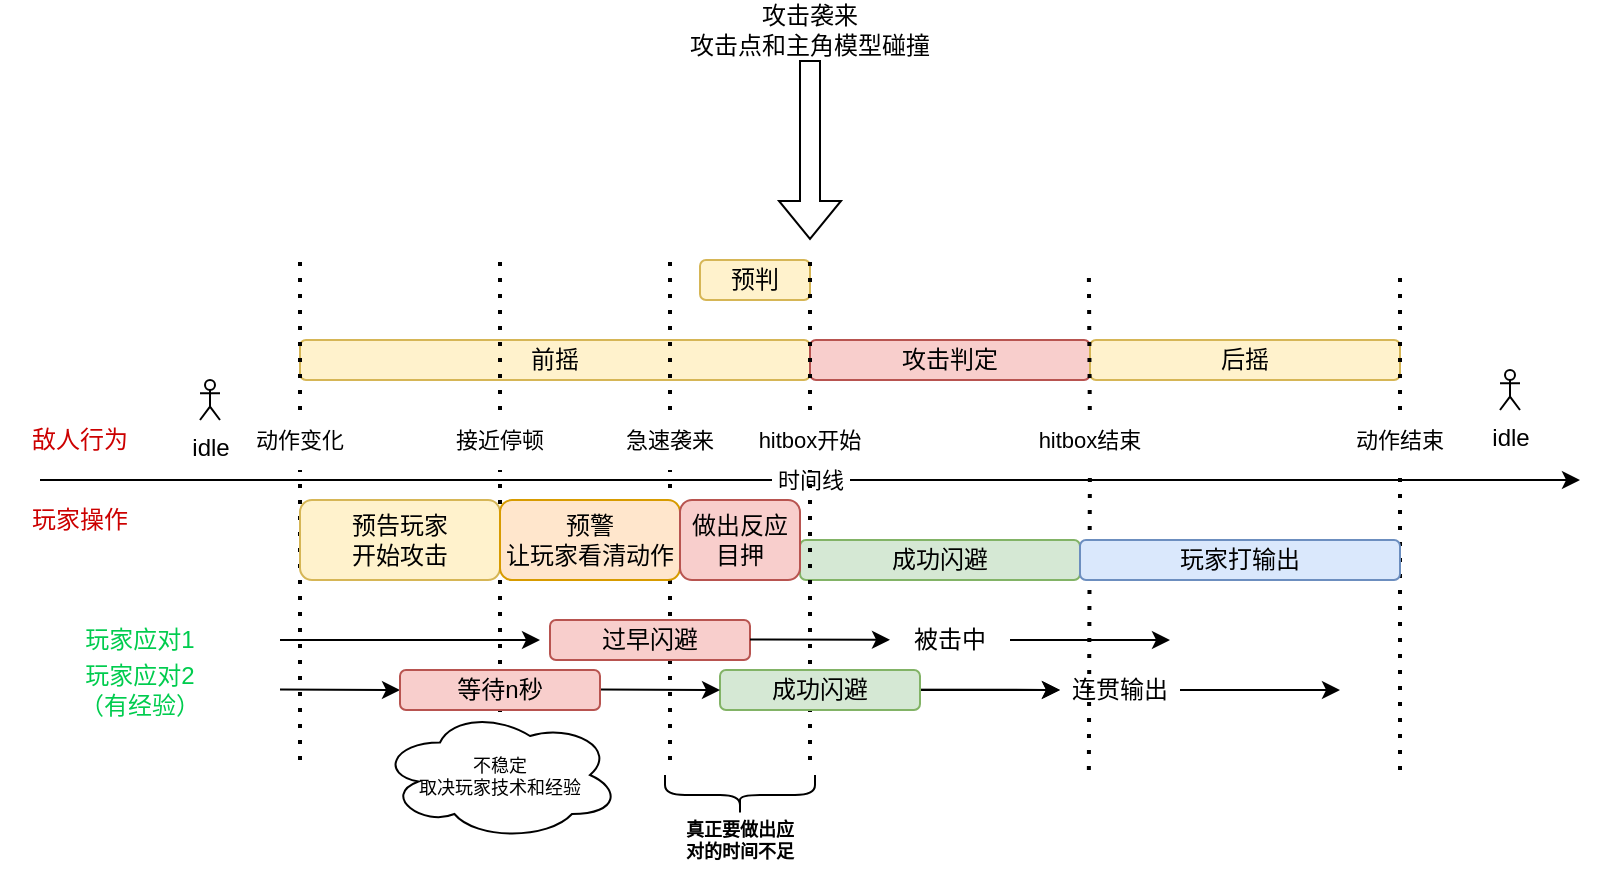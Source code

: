 <mxfile version="24.7.10">
  <diagram name="第 1 页" id="k0gPwOLRw9djnGXqXjzd">
    <mxGraphModel dx="819" dy="446" grid="1" gridSize="10" guides="1" tooltips="1" connect="1" arrows="1" fold="1" page="1" pageScale="1" pageWidth="1169" pageHeight="827" math="0" shadow="0">
      <root>
        <mxCell id="0" />
        <mxCell id="1" parent="0" />
        <mxCell id="se1ykyosgGhUhjlpKKX1-3" value="" style="endArrow=classic;html=1;rounded=0;" parent="1" edge="1">
          <mxGeometry relative="1" as="geometry">
            <mxPoint x="200" y="360" as="sourcePoint" />
            <mxPoint x="970" y="360" as="targetPoint" />
          </mxGeometry>
        </mxCell>
        <mxCell id="se1ykyosgGhUhjlpKKX1-4" value="&amp;nbsp;时间线&amp;nbsp;" style="edgeLabel;resizable=0;html=1;align=center;verticalAlign=middle;" parent="se1ykyosgGhUhjlpKKX1-3" connectable="0" vertex="1">
          <mxGeometry relative="1" as="geometry" />
        </mxCell>
        <mxCell id="se1ykyosgGhUhjlpKKX1-5" value="成功闪避" style="rounded=1;whiteSpace=wrap;html=1;fillColor=#d5e8d4;strokeColor=#82b366;" parent="1" vertex="1">
          <mxGeometry x="580" y="390" width="140" height="20" as="geometry" />
        </mxCell>
        <mxCell id="se1ykyosgGhUhjlpKKX1-6" value="预判" style="rounded=1;whiteSpace=wrap;html=1;fillColor=#fff2cc;strokeColor=#d6b656;" parent="1" vertex="1">
          <mxGeometry x="530" y="250" width="55" height="20" as="geometry" />
        </mxCell>
        <mxCell id="se1ykyosgGhUhjlpKKX1-7" value="" style="shape=flexArrow;endArrow=classic;html=1;rounded=0;" parent="1" edge="1">
          <mxGeometry width="50" height="50" relative="1" as="geometry">
            <mxPoint x="585" y="150" as="sourcePoint" />
            <mxPoint x="585" y="240" as="targetPoint" />
          </mxGeometry>
        </mxCell>
        <mxCell id="se1ykyosgGhUhjlpKKX1-8" value="攻击袭来&lt;br&gt;攻击点和主角模型碰撞" style="text;html=1;strokeColor=none;fillColor=none;align=center;verticalAlign=middle;whiteSpace=wrap;rounded=0;" parent="1" vertex="1">
          <mxGeometry x="515" y="120" width="140" height="30" as="geometry" />
        </mxCell>
        <mxCell id="pKrB59_SLdrYQbI73VTp-1" value="敌人行为" style="text;html=1;strokeColor=none;fillColor=none;align=center;verticalAlign=middle;whiteSpace=wrap;rounded=0;fontColor=#CC0000;" parent="1" vertex="1">
          <mxGeometry x="180" y="330" width="80" height="20" as="geometry" />
        </mxCell>
        <mxCell id="pKrB59_SLdrYQbI73VTp-2" value="玩家操作" style="text;html=1;strokeColor=none;fillColor=none;align=center;verticalAlign=middle;whiteSpace=wrap;rounded=0;fontColor=#CC0000;" parent="1" vertex="1">
          <mxGeometry x="180" y="370" width="80" height="20" as="geometry" />
        </mxCell>
        <mxCell id="P1U4juNz2zVnz6R66b3a-1" value="前摇" style="rounded=1;whiteSpace=wrap;html=1;fillColor=#fff2cc;strokeColor=#d6b656;" parent="1" vertex="1">
          <mxGeometry x="330" y="290" width="255" height="20" as="geometry" />
        </mxCell>
        <mxCell id="P1U4juNz2zVnz6R66b3a-2" value="攻击判定" style="rounded=1;whiteSpace=wrap;html=1;fillColor=#f8cecc;strokeColor=#b85450;" parent="1" vertex="1">
          <mxGeometry x="585" y="290" width="140" height="20" as="geometry" />
        </mxCell>
        <mxCell id="P1U4juNz2zVnz6R66b3a-3" value="后摇" style="rounded=1;whiteSpace=wrap;html=1;fillColor=#fff2cc;strokeColor=#d6b656;" parent="1" vertex="1">
          <mxGeometry x="725" y="290" width="155" height="20" as="geometry" />
        </mxCell>
        <mxCell id="P1U4juNz2zVnz6R66b3a-4" value="" style="endArrow=none;dashed=1;html=1;dashPattern=1 3;strokeWidth=2;rounded=0;" parent="1" source="P1U4juNz2zVnz6R66b3a-15" edge="1">
          <mxGeometry width="50" height="50" relative="1" as="geometry">
            <mxPoint x="330" y="500" as="sourcePoint" />
            <mxPoint x="330" y="250" as="targetPoint" />
          </mxGeometry>
        </mxCell>
        <mxCell id="P1U4juNz2zVnz6R66b3a-5" value="" style="endArrow=none;dashed=1;html=1;dashPattern=1 3;strokeWidth=2;rounded=0;" parent="1" source="P1U4juNz2zVnz6R66b3a-17" edge="1">
          <mxGeometry width="50" height="50" relative="1" as="geometry">
            <mxPoint x="430" y="500" as="sourcePoint" />
            <mxPoint x="430" y="250" as="targetPoint" />
          </mxGeometry>
        </mxCell>
        <mxCell id="P1U4juNz2zVnz6R66b3a-6" value="" style="endArrow=none;dashed=1;html=1;dashPattern=1 3;strokeWidth=2;rounded=0;" parent="1" source="P1U4juNz2zVnz6R66b3a-20" edge="1">
          <mxGeometry width="50" height="50" relative="1" as="geometry">
            <mxPoint x="515" y="500" as="sourcePoint" />
            <mxPoint x="515" y="250" as="targetPoint" />
          </mxGeometry>
        </mxCell>
        <mxCell id="P1U4juNz2zVnz6R66b3a-8" value="" style="endArrow=none;dashed=1;html=1;dashPattern=1 3;strokeWidth=2;rounded=0;" parent="1" source="P1U4juNz2zVnz6R66b3a-22" edge="1">
          <mxGeometry width="50" height="50" relative="1" as="geometry">
            <mxPoint x="585" y="500" as="sourcePoint" />
            <mxPoint x="585" y="250" as="targetPoint" />
          </mxGeometry>
        </mxCell>
        <mxCell id="P1U4juNz2zVnz6R66b3a-9" value="" style="endArrow=none;dashed=1;html=1;dashPattern=1 3;strokeWidth=2;rounded=0;" parent="1" source="P1U4juNz2zVnz6R66b3a-24" edge="1">
          <mxGeometry width="50" height="50" relative="1" as="geometry">
            <mxPoint x="724.43" y="505" as="sourcePoint" />
            <mxPoint x="724.43" y="255" as="targetPoint" />
          </mxGeometry>
        </mxCell>
        <mxCell id="P1U4juNz2zVnz6R66b3a-10" value="" style="endArrow=none;dashed=1;html=1;dashPattern=1 3;strokeWidth=2;rounded=0;" parent="1" source="P1U4juNz2zVnz6R66b3a-28" edge="1">
          <mxGeometry width="50" height="50" relative="1" as="geometry">
            <mxPoint x="880" y="505" as="sourcePoint" />
            <mxPoint x="880" y="255" as="targetPoint" />
          </mxGeometry>
        </mxCell>
        <mxCell id="P1U4juNz2zVnz6R66b3a-11" value="idle" style="shape=umlActor;verticalLabelPosition=bottom;verticalAlign=top;html=1;outlineConnect=0;" parent="1" vertex="1">
          <mxGeometry x="280" y="310" width="10" height="20" as="geometry" />
        </mxCell>
        <mxCell id="P1U4juNz2zVnz6R66b3a-13" value="idle" style="shape=umlActor;verticalLabelPosition=bottom;verticalAlign=top;html=1;outlineConnect=0;" parent="1" vertex="1">
          <mxGeometry x="930" y="305" width="10" height="20" as="geometry" />
        </mxCell>
        <mxCell id="P1U4juNz2zVnz6R66b3a-14" value="" style="endArrow=none;dashed=1;html=1;dashPattern=1 3;strokeWidth=2;rounded=0;" parent="1" target="P1U4juNz2zVnz6R66b3a-15" edge="1">
          <mxGeometry width="50" height="50" relative="1" as="geometry">
            <mxPoint x="330" y="500" as="sourcePoint" />
            <mxPoint x="330" y="250" as="targetPoint" />
          </mxGeometry>
        </mxCell>
        <mxCell id="P1U4juNz2zVnz6R66b3a-15" value="动作变化" style="text;html=1;align=center;verticalAlign=middle;whiteSpace=wrap;rounded=0;fontSize=11;" parent="1" vertex="1">
          <mxGeometry x="300" y="325" width="60" height="30" as="geometry" />
        </mxCell>
        <mxCell id="P1U4juNz2zVnz6R66b3a-16" value="" style="endArrow=none;dashed=1;html=1;dashPattern=1 3;strokeWidth=2;rounded=0;" parent="1" target="P1U4juNz2zVnz6R66b3a-17" edge="1">
          <mxGeometry width="50" height="50" relative="1" as="geometry">
            <mxPoint x="430" y="500" as="sourcePoint" />
            <mxPoint x="430" y="250" as="targetPoint" />
            <Array as="points">
              <mxPoint x="430" y="400" />
            </Array>
          </mxGeometry>
        </mxCell>
        <mxCell id="P1U4juNz2zVnz6R66b3a-17" value="接近停顿" style="text;html=1;align=center;verticalAlign=middle;whiteSpace=wrap;rounded=0;fontSize=11;" parent="1" vertex="1">
          <mxGeometry x="400" y="325" width="60" height="30" as="geometry" />
        </mxCell>
        <mxCell id="P1U4juNz2zVnz6R66b3a-19" value="" style="endArrow=none;dashed=1;html=1;dashPattern=1 3;strokeWidth=2;rounded=0;" parent="1" target="P1U4juNz2zVnz6R66b3a-20" edge="1">
          <mxGeometry width="50" height="50" relative="1" as="geometry">
            <mxPoint x="515" y="500" as="sourcePoint" />
            <mxPoint x="515" y="250" as="targetPoint" />
          </mxGeometry>
        </mxCell>
        <mxCell id="P1U4juNz2zVnz6R66b3a-20" value="&lt;font style=&quot;font-size: 11px;&quot;&gt;急速袭来&lt;/font&gt;" style="text;html=1;align=center;verticalAlign=middle;whiteSpace=wrap;rounded=0;" parent="1" vertex="1">
          <mxGeometry x="485" y="325" width="60" height="30" as="geometry" />
        </mxCell>
        <mxCell id="P1U4juNz2zVnz6R66b3a-21" value="" style="endArrow=none;dashed=1;html=1;dashPattern=1 3;strokeWidth=2;rounded=0;" parent="1" target="P1U4juNz2zVnz6R66b3a-22" edge="1">
          <mxGeometry width="50" height="50" relative="1" as="geometry">
            <mxPoint x="585" y="500" as="sourcePoint" />
            <mxPoint x="585" y="250" as="targetPoint" />
          </mxGeometry>
        </mxCell>
        <mxCell id="P1U4juNz2zVnz6R66b3a-22" value="hitbox开始" style="text;html=1;align=center;verticalAlign=middle;whiteSpace=wrap;rounded=0;fontSize=11;" parent="1" vertex="1">
          <mxGeometry x="555" y="325" width="60" height="30" as="geometry" />
        </mxCell>
        <mxCell id="P1U4juNz2zVnz6R66b3a-23" value="" style="endArrow=none;dashed=1;html=1;dashPattern=1 3;strokeWidth=2;rounded=0;" parent="1" target="P1U4juNz2zVnz6R66b3a-24" edge="1">
          <mxGeometry width="50" height="50" relative="1" as="geometry">
            <mxPoint x="724.43" y="505" as="sourcePoint" />
            <mxPoint x="724.43" y="255" as="targetPoint" />
          </mxGeometry>
        </mxCell>
        <mxCell id="P1U4juNz2zVnz6R66b3a-24" value="hitbox结束" style="text;html=1;align=center;verticalAlign=middle;whiteSpace=wrap;rounded=0;fontSize=11;" parent="1" vertex="1">
          <mxGeometry x="695" y="325" width="60" height="30" as="geometry" />
        </mxCell>
        <mxCell id="P1U4juNz2zVnz6R66b3a-27" value="" style="endArrow=none;dashed=1;html=1;dashPattern=1 3;strokeWidth=2;rounded=0;" parent="1" target="P1U4juNz2zVnz6R66b3a-28" edge="1">
          <mxGeometry width="50" height="50" relative="1" as="geometry">
            <mxPoint x="880" y="505" as="sourcePoint" />
            <mxPoint x="880" y="255" as="targetPoint" />
          </mxGeometry>
        </mxCell>
        <mxCell id="P1U4juNz2zVnz6R66b3a-28" value="动作结束" style="text;html=1;align=center;verticalAlign=middle;whiteSpace=wrap;rounded=0;fontSize=11;" parent="1" vertex="1">
          <mxGeometry x="850" y="325" width="60" height="30" as="geometry" />
        </mxCell>
        <mxCell id="P1U4juNz2zVnz6R66b3a-32" value="预告玩家&lt;div&gt;开始攻击&lt;/div&gt;" style="rounded=1;whiteSpace=wrap;html=1;fillColor=#fff2cc;strokeColor=#d6b656;" parent="1" vertex="1">
          <mxGeometry x="330" y="370" width="100" height="40" as="geometry" />
        </mxCell>
        <mxCell id="P1U4juNz2zVnz6R66b3a-33" value="预警&lt;div&gt;让玩家看清动作&lt;/div&gt;" style="rounded=1;whiteSpace=wrap;html=1;fillColor=#ffe6cc;strokeColor=#d79b00;" parent="1" vertex="1">
          <mxGeometry x="430" y="370" width="90" height="40" as="geometry" />
        </mxCell>
        <mxCell id="P1U4juNz2zVnz6R66b3a-34" value="做出反应&lt;div&gt;目押&lt;/div&gt;" style="rounded=1;whiteSpace=wrap;html=1;fillColor=#f8cecc;strokeColor=#b85450;" parent="1" vertex="1">
          <mxGeometry x="520" y="370" width="60" height="40" as="geometry" />
        </mxCell>
        <mxCell id="P1U4juNz2zVnz6R66b3a-40" value="玩家打输出" style="rounded=1;whiteSpace=wrap;html=1;fillColor=#dae8fc;strokeColor=#6c8ebf;" parent="1" vertex="1">
          <mxGeometry x="720" y="390" width="160" height="20" as="geometry" />
        </mxCell>
        <mxCell id="X9kv6Qr_m_qCyGXBYQWk-1" value="玩家应对1" style="text;html=1;strokeColor=none;fillColor=none;align=center;verticalAlign=middle;whiteSpace=wrap;rounded=0;fontColor=#00cc4e;" vertex="1" parent="1">
          <mxGeometry x="210" y="430" width="80" height="20" as="geometry" />
        </mxCell>
        <mxCell id="X9kv6Qr_m_qCyGXBYQWk-2" value="" style="endArrow=classic;html=1;rounded=0;" edge="1" parent="1">
          <mxGeometry width="50" height="50" relative="1" as="geometry">
            <mxPoint x="320" y="440" as="sourcePoint" />
            <mxPoint x="450" y="440" as="targetPoint" />
          </mxGeometry>
        </mxCell>
        <mxCell id="X9kv6Qr_m_qCyGXBYQWk-5" value="过早闪避" style="rounded=1;whiteSpace=wrap;html=1;fillColor=#f8cecc;strokeColor=#b85450;" vertex="1" parent="1">
          <mxGeometry x="455" y="430" width="100" height="20" as="geometry" />
        </mxCell>
        <mxCell id="X9kv6Qr_m_qCyGXBYQWk-8" value="" style="endArrow=classic;html=1;rounded=0;" edge="1" parent="1" target="X9kv6Qr_m_qCyGXBYQWk-10">
          <mxGeometry width="50" height="50" relative="1" as="geometry">
            <mxPoint x="555" y="439.71" as="sourcePoint" />
            <mxPoint x="770" y="440" as="targetPoint" />
          </mxGeometry>
        </mxCell>
        <mxCell id="X9kv6Qr_m_qCyGXBYQWk-12" value="" style="edgeStyle=orthogonalEdgeStyle;rounded=0;orthogonalLoop=1;jettySize=auto;html=1;" edge="1" parent="1" source="X9kv6Qr_m_qCyGXBYQWk-10">
          <mxGeometry relative="1" as="geometry">
            <mxPoint x="765" y="440" as="targetPoint" />
          </mxGeometry>
        </mxCell>
        <mxCell id="X9kv6Qr_m_qCyGXBYQWk-10" value="被击中" style="text;html=1;align=center;verticalAlign=middle;whiteSpace=wrap;rounded=0;" vertex="1" parent="1">
          <mxGeometry x="625" y="425" width="60" height="30" as="geometry" />
        </mxCell>
        <mxCell id="X9kv6Qr_m_qCyGXBYQWk-21" value="" style="edgeStyle=orthogonalEdgeStyle;rounded=0;orthogonalLoop=1;jettySize=auto;html=1;" edge="1" parent="1" source="X9kv6Qr_m_qCyGXBYQWk-14">
          <mxGeometry relative="1" as="geometry">
            <mxPoint x="850" y="465" as="targetPoint" />
          </mxGeometry>
        </mxCell>
        <mxCell id="X9kv6Qr_m_qCyGXBYQWk-14" value="连贯输出" style="text;html=1;align=center;verticalAlign=middle;whiteSpace=wrap;rounded=0;" vertex="1" parent="1">
          <mxGeometry x="710" y="450" width="60" height="30" as="geometry" />
        </mxCell>
        <mxCell id="X9kv6Qr_m_qCyGXBYQWk-15" value="" style="endArrow=classic;html=1;rounded=0;" edge="1" target="X9kv6Qr_m_qCyGXBYQWk-14" parent="1">
          <mxGeometry width="50" height="50" relative="1" as="geometry">
            <mxPoint x="555" y="464.71" as="sourcePoint" />
            <mxPoint x="770" y="465" as="targetPoint" />
          </mxGeometry>
        </mxCell>
        <mxCell id="X9kv6Qr_m_qCyGXBYQWk-19" value="" style="edgeStyle=orthogonalEdgeStyle;rounded=0;orthogonalLoop=1;jettySize=auto;html=1;" edge="1" parent="1" source="X9kv6Qr_m_qCyGXBYQWk-16" target="X9kv6Qr_m_qCyGXBYQWk-14">
          <mxGeometry relative="1" as="geometry" />
        </mxCell>
        <mxCell id="X9kv6Qr_m_qCyGXBYQWk-16" value="成功闪避" style="rounded=1;whiteSpace=wrap;html=1;fillColor=#d5e8d4;strokeColor=#82b366;" vertex="1" parent="1">
          <mxGeometry x="540" y="455" width="100" height="20" as="geometry" />
        </mxCell>
        <mxCell id="X9kv6Qr_m_qCyGXBYQWk-17" value="" style="endArrow=classic;html=1;rounded=0;" edge="1" parent="1">
          <mxGeometry width="50" height="50" relative="1" as="geometry">
            <mxPoint x="320" y="464.71" as="sourcePoint" />
            <mxPoint x="380" y="465" as="targetPoint" />
          </mxGeometry>
        </mxCell>
        <mxCell id="X9kv6Qr_m_qCyGXBYQWk-18" value="玩家应对2（有经验）" style="text;html=1;strokeColor=none;fillColor=none;align=center;verticalAlign=middle;whiteSpace=wrap;rounded=0;fontColor=#00cc4e;" vertex="1" parent="1">
          <mxGeometry x="210" y="455" width="80" height="20" as="geometry" />
        </mxCell>
        <mxCell id="X9kv6Qr_m_qCyGXBYQWk-24" value="" style="endArrow=classic;html=1;rounded=0;" edge="1" parent="1">
          <mxGeometry width="50" height="50" relative="1" as="geometry">
            <mxPoint x="480" y="464.71" as="sourcePoint" />
            <mxPoint x="540" y="465" as="targetPoint" />
          </mxGeometry>
        </mxCell>
        <mxCell id="X9kv6Qr_m_qCyGXBYQWk-25" value="等待n秒" style="rounded=1;whiteSpace=wrap;html=1;fillColor=#f8cecc;strokeColor=#b85450;" vertex="1" parent="1">
          <mxGeometry x="380" y="455" width="100" height="20" as="geometry" />
        </mxCell>
        <mxCell id="X9kv6Qr_m_qCyGXBYQWk-26" value="不稳定&lt;div style=&quot;font-size: 9px;&quot;&gt;取决玩家技术和经验&lt;/div&gt;" style="ellipse;shape=cloud;whiteSpace=wrap;html=1;fontSize=9;" vertex="1" parent="1">
          <mxGeometry x="370" y="475" width="120" height="65" as="geometry" />
        </mxCell>
        <mxCell id="X9kv6Qr_m_qCyGXBYQWk-27" value="" style="shape=curlyBracket;whiteSpace=wrap;html=1;rounded=1;labelPosition=left;verticalLabelPosition=middle;align=right;verticalAlign=middle;rotation=-90;" vertex="1" parent="1">
          <mxGeometry x="540" y="480" width="20" height="75" as="geometry" />
        </mxCell>
        <mxCell id="X9kv6Qr_m_qCyGXBYQWk-29" value="真正要做出应对的时间不足" style="text;html=1;align=center;verticalAlign=middle;whiteSpace=wrap;rounded=0;fontStyle=1;fontSize=9;" vertex="1" parent="1">
          <mxGeometry x="520" y="525" width="60" height="30" as="geometry" />
        </mxCell>
      </root>
    </mxGraphModel>
  </diagram>
</mxfile>
